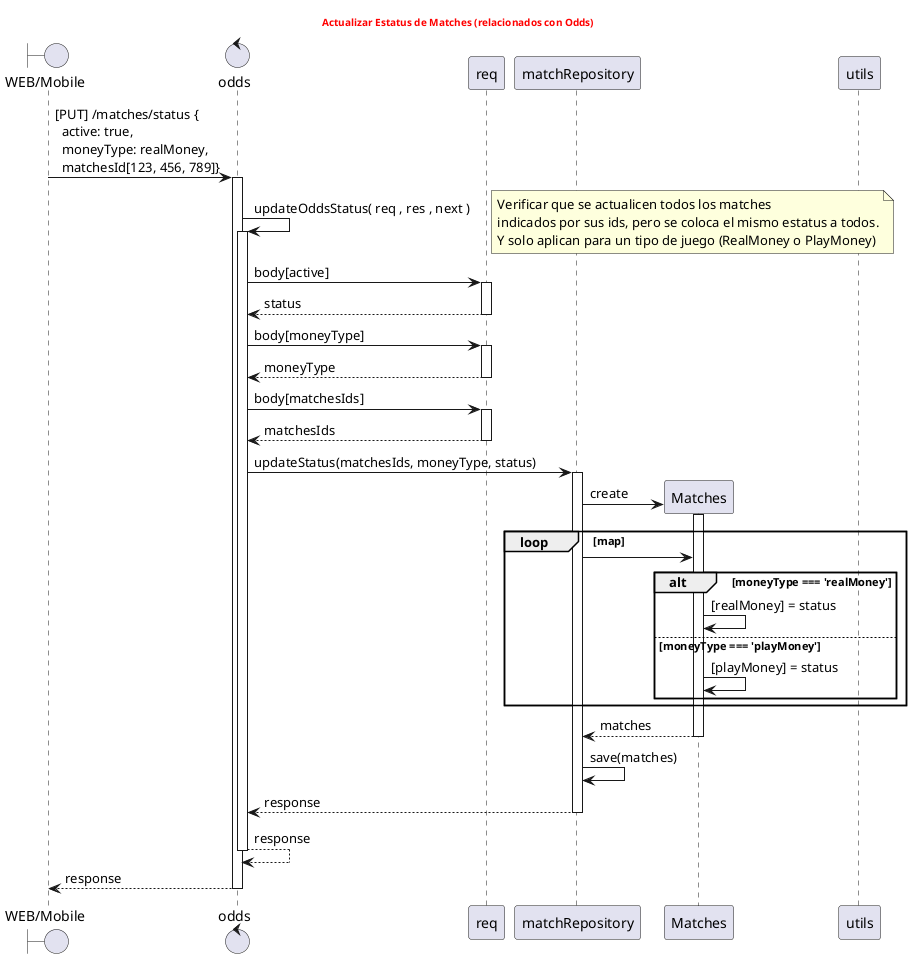 @startuml

title <font color=red size=10>Actualizar Estatus de Matches (relacionados con Odds)</font> 

boundary "WEB/Mobile" as ui order 5
control odds as controlador order 10
participant req order 12 
participant utils order 20
participant matchRepository as repo order 15

ui -> controlador : [PUT] /matches/status {  \n  active: true,\n  moneyType: realMoney,\n  matchesId[123, 456, 789]}
activate controlador
controlador -> controlador : updateOddsStatus( req , res , next )
note right  
	Verificar que se actualicen todos los matches 
	indicados por sus ids, pero se coloca el mismo estatus a todos.
	Y solo aplican para un tipo de juego (RealMoney o PlayMoney)
end note
activate controlador
controlador -> req : body[active]
activate req
return status
controlador -> req : body[moneyType]
activate req
return moneyType
controlador -> req : body[matchesIds]
activate req
return matchesIds
controlador -> repo : updateStatus(matchesIds, moneyType, status)


activate repo
create Matches order 15
repo -> Matches : create
  activate Matches
  loop map
  repo -> Matches : 
  alt moneyType === 'realMoney'
    Matches -> Matches : [realMoney] = status
  else moneyType === 'playMoney'
    Matches -> Matches : [playMoney] = status
  end

end loop
return matches

  repo -> repo : save(matches)

return response
return response
return response
@enduml